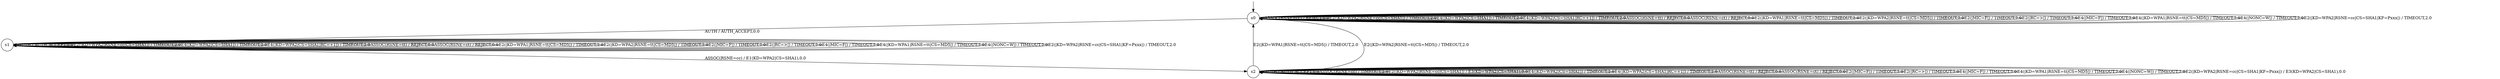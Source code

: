digraph g {

	s0 [shape="circle" label="s0"];
	s1 [shape="circle" label="s1"];
	s2 [shape="circle" label="s2"];
	s0 -> s1 [label="AUTH / AUTH_ACCEPT,0.0"];
	s0 -> s0 [label="ASSOC(RSNE=cc) / REJECT,0.0"];
	s0 -> s0 [label="E2(|KD=WPA2|RSNE=cc|CS=SHA1|) / TIMEOUT,2.0"];
	s0 -> s0 [label="E4(|KD=WPA2|CS=SHA1|) / TIMEOUT,2.0"];
	s0 -> s0 [label="E4(|KD=WPA2|CS=SHA1|RC=+1|) / TIMEOUT,2.0"];
	s0 -> s0 [label="ASSOC(RSNE=tt) / REJECT,0.0"];
	s0 -> s0 [label="ASSOC(RSNE=ct) / REJECT,0.0"];
	s0 -> s0 [label="E2(|KD=WPA1|RSNE=tt|CS=MD5|) / TIMEOUT,2.0"];
	s0 -> s0 [label="E2(|KD=WPA2|RSNE=tt|CS=MD5|) / TIMEOUT,2.0"];
	s0 -> s0 [label="E2(|MIC=F|) / TIMEOUT,2.0"];
	s0 -> s0 [label="E2(|RC=>|) / TIMEOUT,2.0"];
	s0 -> s0 [label="E4(|MIC=F|) / TIMEOUT,2.0"];
	s0 -> s0 [label="E4(|KD=WPA1|RSNE=tt|CS=MD5|) / TIMEOUT,2.0"];
	s0 -> s0 [label="E4(|NONC=W|) / TIMEOUT,2.0"];
	s0 -> s0 [label="E2(|KD=WPA2|RSNE=cc|CS=SHA1|KF=Pxxx|) / TIMEOUT,2.0"];
	s1 -> s1 [label="AUTH / AUTH_ACCEPT,0.0"];
	s1 -> s2 [label="ASSOC(RSNE=cc) / E1(KD=WPA2|CS=SHA1),0.0"];
	s1 -> s1 [label="E2(|KD=WPA2|RSNE=cc|CS=SHA1|) / TIMEOUT,2.0"];
	s1 -> s1 [label="E4(|KD=WPA2|CS=SHA1|) / TIMEOUT,2.0"];
	s1 -> s1 [label="E4(|KD=WPA2|CS=SHA1|RC=+1|) / TIMEOUT,2.0"];
	s1 -> s1 [label="ASSOC(RSNE=tt) / REJECT,0.0"];
	s1 -> s1 [label="ASSOC(RSNE=ct) / REJECT,0.0"];
	s1 -> s1 [label="E2(|KD=WPA1|RSNE=tt|CS=MD5|) / TIMEOUT,2.0"];
	s1 -> s1 [label="E2(|KD=WPA2|RSNE=tt|CS=MD5|) / TIMEOUT,2.0"];
	s1 -> s1 [label="E2(|MIC=F|) / TIMEOUT,2.0"];
	s1 -> s1 [label="E2(|RC=>|) / TIMEOUT,2.0"];
	s1 -> s1 [label="E4(|MIC=F|) / TIMEOUT,2.0"];
	s1 -> s1 [label="E4(|KD=WPA1|RSNE=tt|CS=MD5|) / TIMEOUT,2.0"];
	s1 -> s1 [label="E4(|NONC=W|) / TIMEOUT,2.0"];
	s1 -> s1 [label="E2(|KD=WPA2|RSNE=cc|CS=SHA1|KF=Pxxx|) / TIMEOUT,2.0"];
	s2 -> s2 [label="AUTH / AUTH_ACCEPT,0.0"];
	s2 -> s2 [label="ASSOC(RSNE=cc) / TIMEOUT,2.0"];
	s2 -> s2 [label="E2(|KD=WPA2|RSNE=cc|CS=SHA1|) / E3(KD=WPA2|CS=SHA1),0.0"];
	s2 -> s2 [label="E4(|KD=WPA2|CS=SHA1|) / TIMEOUT,2.0"];
	s2 -> s2 [label="E4(|KD=WPA2|CS=SHA1|RC=+1|) / TIMEOUT,2.0"];
	s2 -> s2 [label="ASSOC(RSNE=tt) / REJECT,0.0"];
	s2 -> s2 [label="ASSOC(RSNE=ct) / REJECT,0.0"];
	s2 -> s0 [label="E2(|KD=WPA1|RSNE=tt|CS=MD5|) / TIMEOUT,2.0"];
	s2 -> s0 [label="E2(|KD=WPA2|RSNE=tt|CS=MD5|) / TIMEOUT,2.0"];
	s2 -> s2 [label="E2(|MIC=F|) / TIMEOUT,2.0"];
	s2 -> s2 [label="E2(|RC=>|) / TIMEOUT,2.0"];
	s2 -> s2 [label="E4(|MIC=F|) / TIMEOUT,2.0"];
	s2 -> s2 [label="E4(|KD=WPA1|RSNE=tt|CS=MD5|) / TIMEOUT,2.0"];
	s2 -> s2 [label="E4(|NONC=W|) / TIMEOUT,2.0"];
	s2 -> s2 [label="E2(|KD=WPA2|RSNE=cc|CS=SHA1|KF=Pxxx|) / E3(KD=WPA2|CS=SHA1),0.0"];

__start0 [label="" shape="none" width="0" height="0"];
__start0 -> s0;

}
